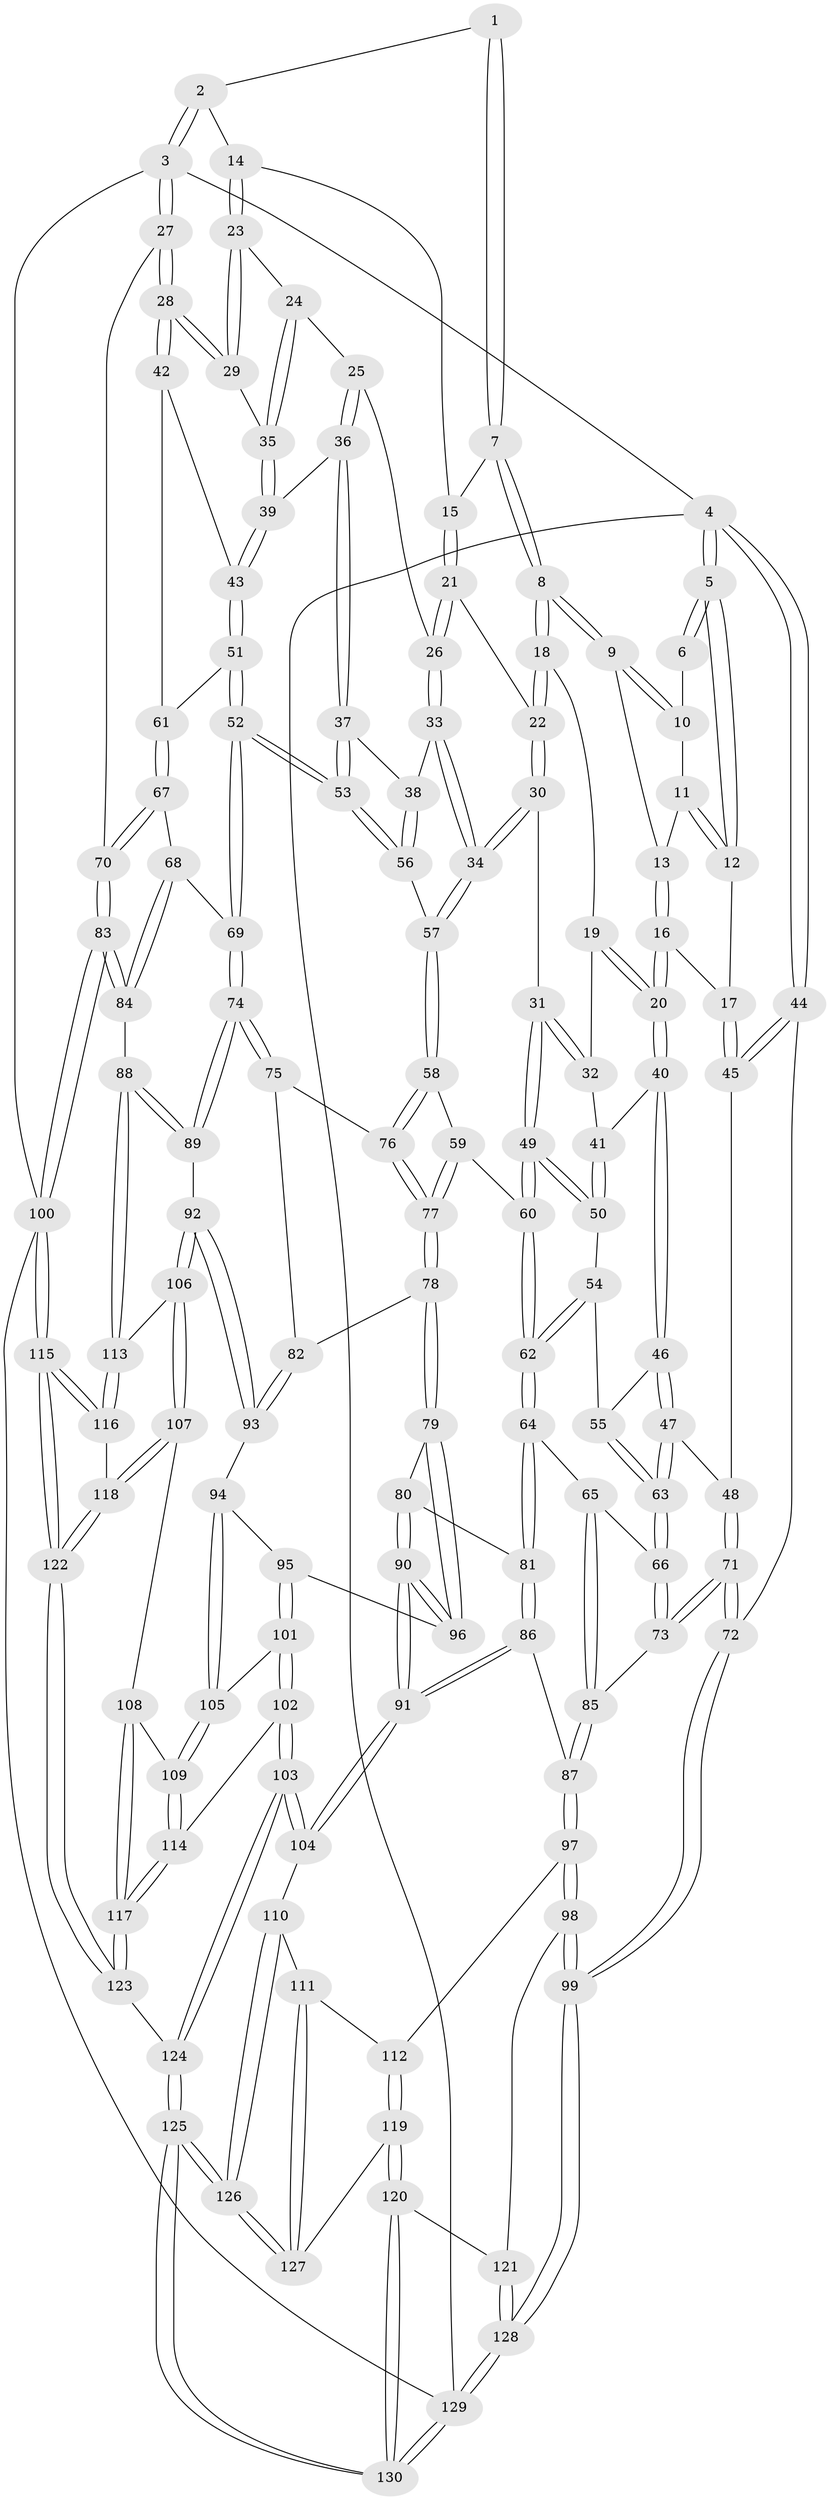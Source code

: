 // coarse degree distribution, {3: 0.5121951219512195, 5: 0.07317073170731707, 6: 0.024390243902439025, 2: 0.12195121951219512, 4: 0.2682926829268293}
// Generated by graph-tools (version 1.1) at 2025/54/03/04/25 22:54:20]
// undirected, 130 vertices, 322 edges
graph export_dot {
  node [color=gray90,style=filled];
  1 [pos="+0.5609649312461705+0"];
  2 [pos="+0.9425391299763265+0"];
  3 [pos="+1+0"];
  4 [pos="+0+0"];
  5 [pos="+0+0"];
  6 [pos="+0.18643221698866044+0"];
  7 [pos="+0.5215877622110074+0.08447137471526789"];
  8 [pos="+0.4925322650319228+0.12234266742156479"];
  9 [pos="+0.4017494172852585+0.08757535677358862"];
  10 [pos="+0.1978523873128629+0"];
  11 [pos="+0.19053040024710954+0"];
  12 [pos="+0.12215187354124285+0.16489049747144838"];
  13 [pos="+0.31031154862030413+0.1308952456317744"];
  14 [pos="+0.8469558250964019+0.01333313544673561"];
  15 [pos="+0.6736363456131499+0.12220830123038944"];
  16 [pos="+0.2874241106239313+0.2426074825783072"];
  17 [pos="+0.11208563620167195+0.20290181605484342"];
  18 [pos="+0.49129376247051626+0.1343105652049972"];
  19 [pos="+0.47920944217336553+0.15086063162359883"];
  20 [pos="+0.313108363025469+0.2634992305786242"];
  21 [pos="+0.6696725584191107+0.1997021702270473"];
  22 [pos="+0.5663369681617435+0.21643017497487485"];
  23 [pos="+0.8549471210725572+0.1099407236650889"];
  24 [pos="+0.7791246989731765+0.22100982076728914"];
  25 [pos="+0.7509960235109249+0.24539137862026206"];
  26 [pos="+0.6948143776264655+0.23938261013111065"];
  27 [pos="+1+0.36025353200523075"];
  28 [pos="+1+0.3267935390982819"];
  29 [pos="+0.947203576809823+0.2563078258176815"];
  30 [pos="+0.5889023039464164+0.34457860932379747"];
  31 [pos="+0.5181933291074031+0.34202239951088864"];
  32 [pos="+0.4791636281269877+0.2772294545350689"];
  33 [pos="+0.623018081867096+0.33786642997696886"];
  34 [pos="+0.5963756426217639+0.3492789474411429"];
  35 [pos="+0.8593027446597264+0.2999633975757675"];
  36 [pos="+0.7733123807677257+0.3303492484503202"];
  37 [pos="+0.757893517188803+0.34735404602805936"];
  38 [pos="+0.6832582678013887+0.34945525067053573"];
  39 [pos="+0.8259527399326858+0.3349457053185687"];
  40 [pos="+0.31575024227123394+0.2717289486107578"];
  41 [pos="+0.35007958988878257+0.297555072052187"];
  42 [pos="+0.9390863660143596+0.38470517128197895"];
  43 [pos="+0.8595356690714668+0.39588451114928036"];
  44 [pos="+0+0.2303535467747212"];
  45 [pos="+0.06981976101530403+0.23152414262473128"];
  46 [pos="+0.292191743768062+0.3245446698142941"];
  47 [pos="+0.17134901319129817+0.41426184874004673"];
  48 [pos="+0.13087325332705513+0.40896092379283094"];
  49 [pos="+0.4336974725059493+0.38955493238275424"];
  50 [pos="+0.4150852439383122+0.3753871569380446"];
  51 [pos="+0.8378096678025705+0.43498518717412127"];
  52 [pos="+0.7768805684875146+0.47532405603931094"];
  53 [pos="+0.7628390129812198+0.4602336441004546"];
  54 [pos="+0.3145337040026067+0.42559783583220445"];
  55 [pos="+0.30128794303666695+0.4236042407550891"];
  56 [pos="+0.7304477022036328+0.45161390382713384"];
  57 [pos="+0.6073118691729685+0.44268848563533086"];
  58 [pos="+0.6002066199118081+0.4596106739197957"];
  59 [pos="+0.4711360905337585+0.5101317919720751"];
  60 [pos="+0.43494572651379804+0.49984421905957616"];
  61 [pos="+0.9022092415586599+0.4739935435437253"];
  62 [pos="+0.4304991621068091+0.5024183709363228"];
  63 [pos="+0.2565247020709163+0.4749738673043027"];
  64 [pos="+0.36761972539879156+0.5601734630613694"];
  65 [pos="+0.3507422498322372+0.5581418258498079"];
  66 [pos="+0.2566892148887589+0.47561071932909404"];
  67 [pos="+0.9068013516140088+0.4834949871245138"];
  68 [pos="+0.8793425809645068+0.5606170022362076"];
  69 [pos="+0.7820957540374108+0.5561639789790704"];
  70 [pos="+1+0.45783304641765654"];
  71 [pos="+0.03153942118822365+0.5687457466281091"];
  72 [pos="+0+0.6576807648566939"];
  73 [pos="+0.16966954384522898+0.5945615345908885"];
  74 [pos="+0.7511046151219604+0.5947337548894646"];
  75 [pos="+0.6353420485055875+0.5458389690315251"];
  76 [pos="+0.6317819272011539+0.5397161273432328"];
  77 [pos="+0.5072543045418604+0.5701855541909588"];
  78 [pos="+0.532760092504706+0.6380314878705202"];
  79 [pos="+0.5184892729695494+0.6584531185522104"];
  80 [pos="+0.4064560364335285+0.6190111957430343"];
  81 [pos="+0.3716231619659906+0.5760892700496137"];
  82 [pos="+0.5725531108859317+0.6315104754793519"];
  83 [pos="+1+0.654558429769019"];
  84 [pos="+1+0.6753074218165035"];
  85 [pos="+0.21973032719582866+0.6312209267119467"];
  86 [pos="+0.3148232476863163+0.7510234174457493"];
  87 [pos="+0.2468498163089572+0.7273933400327174"];
  88 [pos="+1+0.6955268044259469"];
  89 [pos="+0.7489337120116383+0.6228859518183223"];
  90 [pos="+0.4243703451240684+0.773592201819546"];
  91 [pos="+0.37942133708232983+0.8073188332427941"];
  92 [pos="+0.7276360817888342+0.7208363085190778"];
  93 [pos="+0.714087021700832+0.7217539001879081"];
  94 [pos="+0.6950677734747045+0.7303996884497472"];
  95 [pos="+0.5141109141617712+0.7505547819258007"];
  96 [pos="+0.49984166388546275+0.7433569008733564"];
  97 [pos="+0.12824040369381287+0.8042693229335764"];
  98 [pos="+0.03398324352456254+0.7946175910911982"];
  99 [pos="+0+0.6837128521292604"];
  100 [pos="+1+1"];
  101 [pos="+0.557255886877398+0.8187904551186144"];
  102 [pos="+0.5548139029863348+0.8653573415601934"];
  103 [pos="+0.4118132926055376+0.8766848222417081"];
  104 [pos="+0.37821920667319703+0.8328218450304833"];
  105 [pos="+0.6195202417632277+0.81736764906161"];
  106 [pos="+0.7807043601494993+0.7841859496499768"];
  107 [pos="+0.7443510757864978+0.8552376655624208"];
  108 [pos="+0.6765814536387172+0.870118904370399"];
  109 [pos="+0.6288048122816439+0.8577324761866849"];
  110 [pos="+0.34789929926966745+0.8572257532377907"];
  111 [pos="+0.2365762118415301+0.898790376728301"];
  112 [pos="+0.18525380027039876+0.8753456961537682"];
  113 [pos="+0.8793089148797846+0.7989646238467237"];
  114 [pos="+0.5776991884075876+0.9047484174934304"];
  115 [pos="+1+1"];
  116 [pos="+0.8841364529850814+0.818249708259864"];
  117 [pos="+0.5821384006433616+0.9895880193524899"];
  118 [pos="+0.7340315189727301+1"];
  119 [pos="+0.14315746844869298+0.9700363786784769"];
  120 [pos="+0.10053438745943381+1"];
  121 [pos="+0.07069885336261966+0.9365474232239425"];
  122 [pos="+0.7178142446020523+1"];
  123 [pos="+0.5563959638135906+1"];
  124 [pos="+0.5522959548948558+1"];
  125 [pos="+0.3248625713978499+1"];
  126 [pos="+0.28636739149959084+1"];
  127 [pos="+0.238654278142503+0.9776100874459006"];
  128 [pos="+0+1"];
  129 [pos="+0+1"];
  130 [pos="+0.02303498335408913+1"];
  1 -- 2;
  1 -- 7;
  1 -- 7;
  2 -- 3;
  2 -- 3;
  2 -- 14;
  3 -- 4;
  3 -- 27;
  3 -- 27;
  3 -- 100;
  4 -- 5;
  4 -- 5;
  4 -- 44;
  4 -- 44;
  4 -- 129;
  5 -- 6;
  5 -- 6;
  5 -- 12;
  5 -- 12;
  6 -- 10;
  7 -- 8;
  7 -- 8;
  7 -- 15;
  8 -- 9;
  8 -- 9;
  8 -- 18;
  8 -- 18;
  9 -- 10;
  9 -- 10;
  9 -- 13;
  10 -- 11;
  11 -- 12;
  11 -- 12;
  11 -- 13;
  12 -- 17;
  13 -- 16;
  13 -- 16;
  14 -- 15;
  14 -- 23;
  14 -- 23;
  15 -- 21;
  15 -- 21;
  16 -- 17;
  16 -- 20;
  16 -- 20;
  17 -- 45;
  17 -- 45;
  18 -- 19;
  18 -- 22;
  18 -- 22;
  19 -- 20;
  19 -- 20;
  19 -- 32;
  20 -- 40;
  20 -- 40;
  21 -- 22;
  21 -- 26;
  21 -- 26;
  22 -- 30;
  22 -- 30;
  23 -- 24;
  23 -- 29;
  23 -- 29;
  24 -- 25;
  24 -- 35;
  24 -- 35;
  25 -- 26;
  25 -- 36;
  25 -- 36;
  26 -- 33;
  26 -- 33;
  27 -- 28;
  27 -- 28;
  27 -- 70;
  28 -- 29;
  28 -- 29;
  28 -- 42;
  28 -- 42;
  29 -- 35;
  30 -- 31;
  30 -- 34;
  30 -- 34;
  31 -- 32;
  31 -- 32;
  31 -- 49;
  31 -- 49;
  32 -- 41;
  33 -- 34;
  33 -- 34;
  33 -- 38;
  34 -- 57;
  34 -- 57;
  35 -- 39;
  35 -- 39;
  36 -- 37;
  36 -- 37;
  36 -- 39;
  37 -- 38;
  37 -- 53;
  37 -- 53;
  38 -- 56;
  38 -- 56;
  39 -- 43;
  39 -- 43;
  40 -- 41;
  40 -- 46;
  40 -- 46;
  41 -- 50;
  41 -- 50;
  42 -- 43;
  42 -- 61;
  43 -- 51;
  43 -- 51;
  44 -- 45;
  44 -- 45;
  44 -- 72;
  45 -- 48;
  46 -- 47;
  46 -- 47;
  46 -- 55;
  47 -- 48;
  47 -- 63;
  47 -- 63;
  48 -- 71;
  48 -- 71;
  49 -- 50;
  49 -- 50;
  49 -- 60;
  49 -- 60;
  50 -- 54;
  51 -- 52;
  51 -- 52;
  51 -- 61;
  52 -- 53;
  52 -- 53;
  52 -- 69;
  52 -- 69;
  53 -- 56;
  53 -- 56;
  54 -- 55;
  54 -- 62;
  54 -- 62;
  55 -- 63;
  55 -- 63;
  56 -- 57;
  57 -- 58;
  57 -- 58;
  58 -- 59;
  58 -- 76;
  58 -- 76;
  59 -- 60;
  59 -- 77;
  59 -- 77;
  60 -- 62;
  60 -- 62;
  61 -- 67;
  61 -- 67;
  62 -- 64;
  62 -- 64;
  63 -- 66;
  63 -- 66;
  64 -- 65;
  64 -- 81;
  64 -- 81;
  65 -- 66;
  65 -- 85;
  65 -- 85;
  66 -- 73;
  66 -- 73;
  67 -- 68;
  67 -- 70;
  67 -- 70;
  68 -- 69;
  68 -- 84;
  68 -- 84;
  69 -- 74;
  69 -- 74;
  70 -- 83;
  70 -- 83;
  71 -- 72;
  71 -- 72;
  71 -- 73;
  71 -- 73;
  72 -- 99;
  72 -- 99;
  73 -- 85;
  74 -- 75;
  74 -- 75;
  74 -- 89;
  74 -- 89;
  75 -- 76;
  75 -- 82;
  76 -- 77;
  76 -- 77;
  77 -- 78;
  77 -- 78;
  78 -- 79;
  78 -- 79;
  78 -- 82;
  79 -- 80;
  79 -- 96;
  79 -- 96;
  80 -- 81;
  80 -- 90;
  80 -- 90;
  81 -- 86;
  81 -- 86;
  82 -- 93;
  82 -- 93;
  83 -- 84;
  83 -- 84;
  83 -- 100;
  83 -- 100;
  84 -- 88;
  85 -- 87;
  85 -- 87;
  86 -- 87;
  86 -- 91;
  86 -- 91;
  87 -- 97;
  87 -- 97;
  88 -- 89;
  88 -- 89;
  88 -- 113;
  88 -- 113;
  89 -- 92;
  90 -- 91;
  90 -- 91;
  90 -- 96;
  90 -- 96;
  91 -- 104;
  91 -- 104;
  92 -- 93;
  92 -- 93;
  92 -- 106;
  92 -- 106;
  93 -- 94;
  94 -- 95;
  94 -- 105;
  94 -- 105;
  95 -- 96;
  95 -- 101;
  95 -- 101;
  97 -- 98;
  97 -- 98;
  97 -- 112;
  98 -- 99;
  98 -- 99;
  98 -- 121;
  99 -- 128;
  99 -- 128;
  100 -- 115;
  100 -- 115;
  100 -- 129;
  101 -- 102;
  101 -- 102;
  101 -- 105;
  102 -- 103;
  102 -- 103;
  102 -- 114;
  103 -- 104;
  103 -- 104;
  103 -- 124;
  103 -- 124;
  104 -- 110;
  105 -- 109;
  105 -- 109;
  106 -- 107;
  106 -- 107;
  106 -- 113;
  107 -- 108;
  107 -- 118;
  107 -- 118;
  108 -- 109;
  108 -- 117;
  108 -- 117;
  109 -- 114;
  109 -- 114;
  110 -- 111;
  110 -- 126;
  110 -- 126;
  111 -- 112;
  111 -- 127;
  111 -- 127;
  112 -- 119;
  112 -- 119;
  113 -- 116;
  113 -- 116;
  114 -- 117;
  114 -- 117;
  115 -- 116;
  115 -- 116;
  115 -- 122;
  115 -- 122;
  116 -- 118;
  117 -- 123;
  117 -- 123;
  118 -- 122;
  118 -- 122;
  119 -- 120;
  119 -- 120;
  119 -- 127;
  120 -- 121;
  120 -- 130;
  120 -- 130;
  121 -- 128;
  121 -- 128;
  122 -- 123;
  122 -- 123;
  123 -- 124;
  124 -- 125;
  124 -- 125;
  125 -- 126;
  125 -- 126;
  125 -- 130;
  125 -- 130;
  126 -- 127;
  126 -- 127;
  128 -- 129;
  128 -- 129;
  129 -- 130;
  129 -- 130;
}
